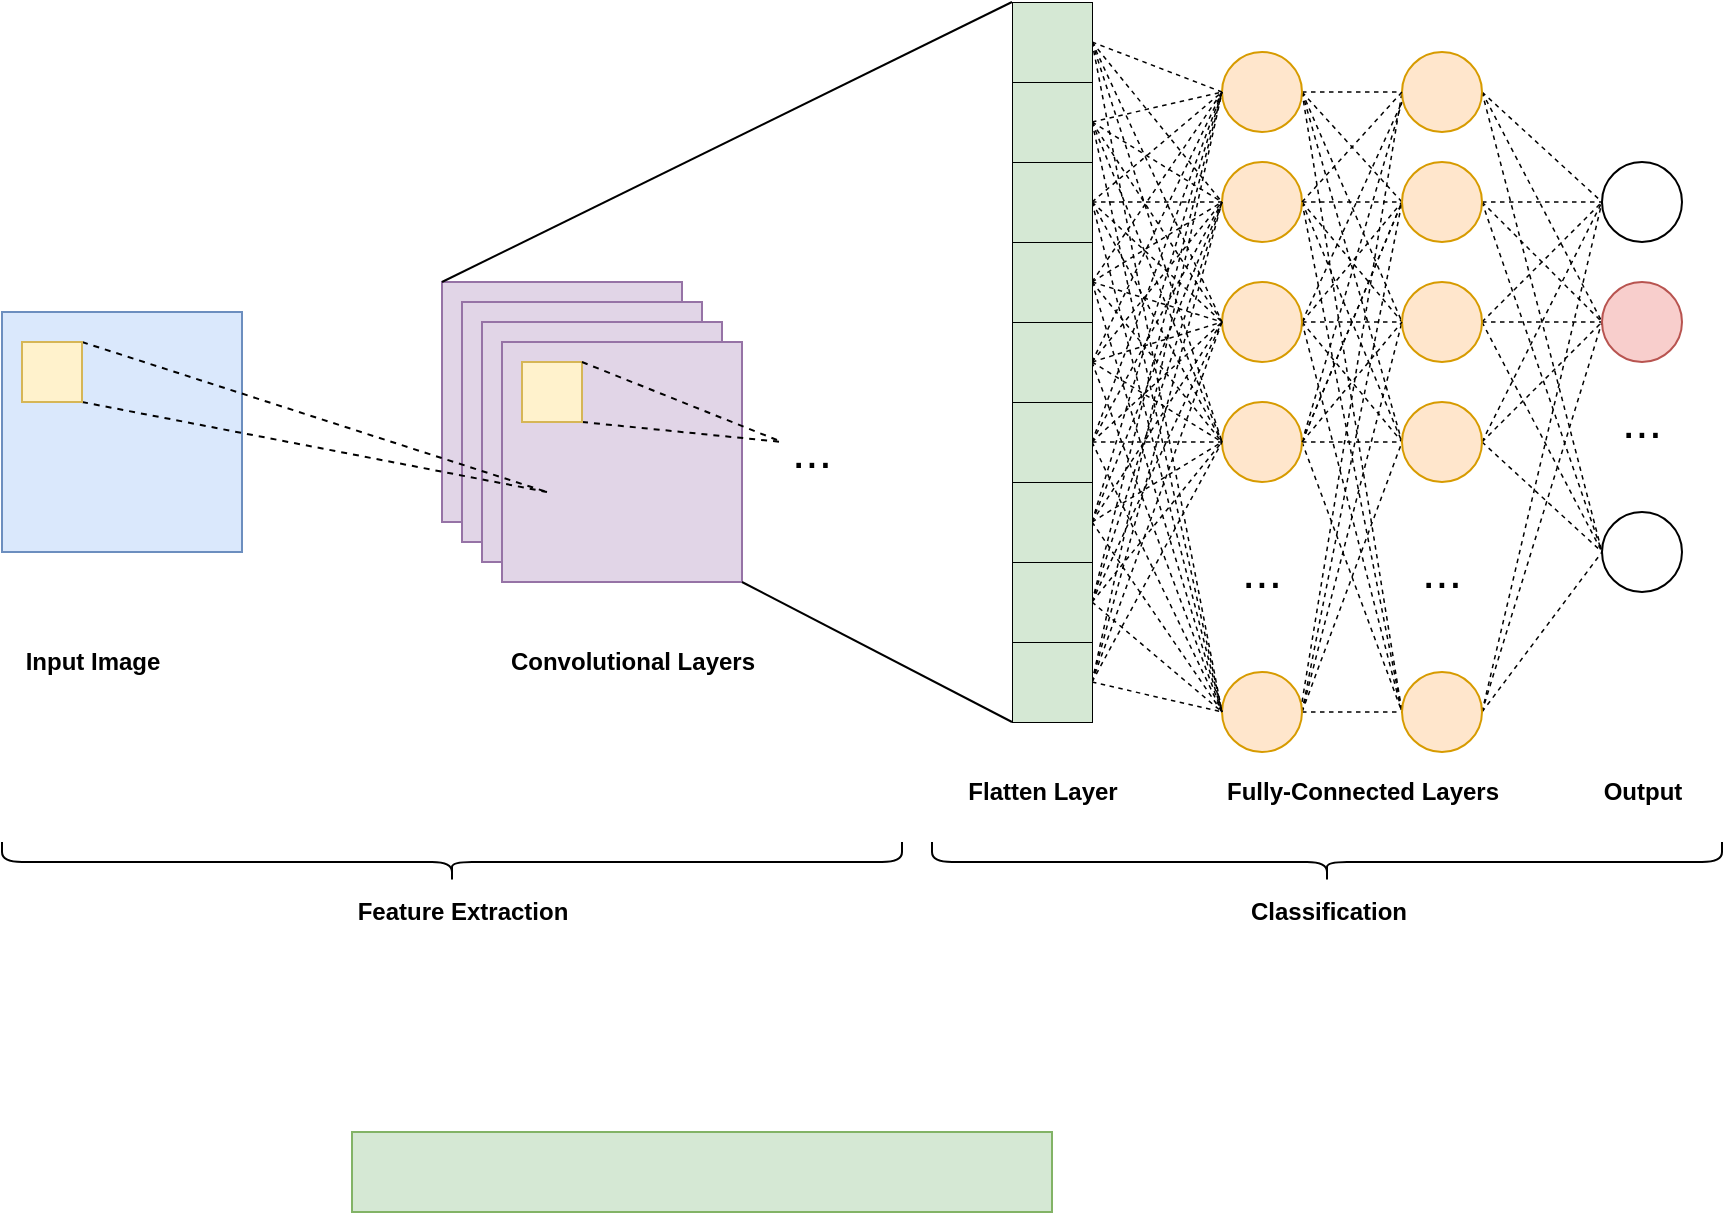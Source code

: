 <mxfile version="26.2.14">
  <diagram name="Page-1" id="58cdce13-f638-feb5-8d6f-7d28b1aa9fa0">
    <mxGraphModel dx="827" dy="504" grid="1" gridSize="10" guides="1" tooltips="1" connect="1" arrows="1" fold="1" page="1" pageScale="1" pageWidth="1100" pageHeight="850" background="none" math="0" shadow="0">
      <root>
        <mxCell id="0" />
        <mxCell id="1" parent="0" />
        <mxCell id="V81IX1mrLTwX6YYwE863-25" value="" style="whiteSpace=wrap;html=1;aspect=fixed;fillColor=#dae8fc;strokeColor=#6c8ebf;" parent="1" vertex="1">
          <mxGeometry x="40" y="235" width="120" height="120" as="geometry" />
        </mxCell>
        <mxCell id="V81IX1mrLTwX6YYwE863-35" value="" style="group" parent="1" vertex="1" connectable="0">
          <mxGeometry x="260" y="220" width="150" height="150" as="geometry" />
        </mxCell>
        <mxCell id="V81IX1mrLTwX6YYwE863-1" value="" style="whiteSpace=wrap;html=1;aspect=fixed;container=0;fillColor=#e1d5e7;strokeColor=#9673a6;" parent="V81IX1mrLTwX6YYwE863-35" vertex="1">
          <mxGeometry width="120" height="120" as="geometry" />
        </mxCell>
        <mxCell id="V81IX1mrLTwX6YYwE863-20" value="" style="whiteSpace=wrap;html=1;aspect=fixed;container=0;fillColor=#e1d5e7;strokeColor=#9673a6;" parent="V81IX1mrLTwX6YYwE863-35" vertex="1">
          <mxGeometry x="10" y="10" width="120" height="120" as="geometry" />
        </mxCell>
        <mxCell id="V81IX1mrLTwX6YYwE863-21" value="" style="whiteSpace=wrap;html=1;aspect=fixed;container=0;fillColor=#e1d5e7;strokeColor=#9673a6;" parent="V81IX1mrLTwX6YYwE863-35" vertex="1">
          <mxGeometry x="20" y="20" width="120" height="120" as="geometry" />
        </mxCell>
        <mxCell id="V81IX1mrLTwX6YYwE863-22" value="" style="whiteSpace=wrap;html=1;aspect=fixed;container=0;fillColor=#e1d5e7;strokeColor=#9673a6;" parent="V81IX1mrLTwX6YYwE863-35" vertex="1">
          <mxGeometry x="30" y="30" width="120" height="120" as="geometry" />
        </mxCell>
        <mxCell id="suU34JVDOCkKy9SPnABo-31" style="rounded=0;orthogonalLoop=1;jettySize=auto;html=1;exitX=1;exitY=1;exitDx=0;exitDy=0;dashed=1;endArrow=none;startFill=0;" edge="1" parent="V81IX1mrLTwX6YYwE863-35" source="suU34JVDOCkKy9SPnABo-24">
          <mxGeometry relative="1" as="geometry">
            <mxPoint x="170" y="80" as="targetPoint" />
          </mxGeometry>
        </mxCell>
        <mxCell id="suU34JVDOCkKy9SPnABo-24" value="" style="whiteSpace=wrap;html=1;aspect=fixed;fillColor=#fff2cc;strokeColor=#d6b656;" vertex="1" parent="V81IX1mrLTwX6YYwE863-35">
          <mxGeometry x="40" y="40" width="30" height="30" as="geometry" />
        </mxCell>
        <mxCell id="suU34JVDOCkKy9SPnABo-26" value="&amp;nbsp;" style="text;html=1;align=center;verticalAlign=middle;whiteSpace=wrap;rounded=0;" vertex="1" parent="V81IX1mrLTwX6YYwE863-35">
          <mxGeometry x="52.5" y="90" width="55" height="30" as="geometry" />
        </mxCell>
        <mxCell id="V81IX1mrLTwX6YYwE863-55" style="rounded=0;orthogonalLoop=1;jettySize=auto;html=1;exitX=1;exitY=0.5;exitDx=0;exitDy=0;entryX=0;entryY=0.5;entryDx=0;entryDy=0;endArrow=none;startFill=0;endFill=0;dashed=1;fillColor=#ffe6cc;strokeColor=#000000;strokeWidth=0.75;" parent="1" source="V81IX1mrLTwX6YYwE863-38" target="V81IX1mrLTwX6YYwE863-49" edge="1">
          <mxGeometry relative="1" as="geometry" />
        </mxCell>
        <mxCell id="V81IX1mrLTwX6YYwE863-56" style="rounded=0;orthogonalLoop=1;jettySize=auto;html=1;exitX=1;exitY=0.5;exitDx=0;exitDy=0;entryX=0;entryY=0.5;entryDx=0;entryDy=0;endArrow=none;startFill=0;endFill=0;dashed=1;fillColor=#ffe6cc;strokeColor=#000000;strokeWidth=0.75;" parent="1" source="V81IX1mrLTwX6YYwE863-38" target="V81IX1mrLTwX6YYwE863-50" edge="1">
          <mxGeometry relative="1" as="geometry" />
        </mxCell>
        <mxCell id="V81IX1mrLTwX6YYwE863-80" style="rounded=0;orthogonalLoop=1;jettySize=auto;html=1;exitX=1;exitY=0.5;exitDx=0;exitDy=0;entryX=0;entryY=0.5;entryDx=0;entryDy=0;dashed=1;endArrow=none;startFill=0;fillColor=#ffe6cc;strokeColor=#000000;strokeWidth=0.75;" parent="1" source="V81IX1mrLTwX6YYwE863-38" target="V81IX1mrLTwX6YYwE863-51" edge="1">
          <mxGeometry relative="1" as="geometry" />
        </mxCell>
        <mxCell id="V81IX1mrLTwX6YYwE863-81" style="rounded=0;orthogonalLoop=1;jettySize=auto;html=1;exitX=1;exitY=0.5;exitDx=0;exitDy=0;entryX=0;entryY=0.5;entryDx=0;entryDy=0;dashed=1;endArrow=none;startFill=0;fillColor=#ffe6cc;strokeColor=#000000;strokeWidth=0.75;" parent="1" source="V81IX1mrLTwX6YYwE863-38" target="V81IX1mrLTwX6YYwE863-52" edge="1">
          <mxGeometry relative="1" as="geometry" />
        </mxCell>
        <mxCell id="V81IX1mrLTwX6YYwE863-82" style="rounded=0;orthogonalLoop=1;jettySize=auto;html=1;exitX=1;exitY=0.5;exitDx=0;exitDy=0;entryX=0;entryY=0.5;entryDx=0;entryDy=0;dashed=1;endArrow=none;startFill=0;fillColor=#ffe6cc;strokeColor=#000000;strokeWidth=0.75;" parent="1" source="V81IX1mrLTwX6YYwE863-38" target="V81IX1mrLTwX6YYwE863-53" edge="1">
          <mxGeometry relative="1" as="geometry" />
        </mxCell>
        <mxCell id="V81IX1mrLTwX6YYwE863-38" value="" style="ellipse;whiteSpace=wrap;html=1;aspect=fixed;fillColor=#ffe6cc;strokeColor=#d79b00;" parent="1" vertex="1">
          <mxGeometry x="650" y="105" width="40" height="40" as="geometry" />
        </mxCell>
        <mxCell id="V81IX1mrLTwX6YYwE863-57" style="rounded=0;orthogonalLoop=1;jettySize=auto;html=1;entryX=0;entryY=0.5;entryDx=0;entryDy=0;endArrow=none;startFill=0;endFill=0;dashed=1;fillColor=#ffe6cc;strokeColor=#000000;strokeWidth=0.75;" parent="1" source="V81IX1mrLTwX6YYwE863-40" target="V81IX1mrLTwX6YYwE863-50" edge="1">
          <mxGeometry relative="1" as="geometry" />
        </mxCell>
        <mxCell id="V81IX1mrLTwX6YYwE863-61" style="rounded=0;orthogonalLoop=1;jettySize=auto;html=1;entryX=0;entryY=0.5;entryDx=0;entryDy=0;endArrow=none;startFill=0;endFill=0;dashed=1;exitX=1;exitY=0.5;exitDx=0;exitDy=0;fillColor=#ffe6cc;strokeColor=#000000;strokeWidth=0.75;" parent="1" source="V81IX1mrLTwX6YYwE863-40" target="V81IX1mrLTwX6YYwE863-51" edge="1">
          <mxGeometry relative="1" as="geometry" />
        </mxCell>
        <mxCell id="V81IX1mrLTwX6YYwE863-78" style="rounded=0;orthogonalLoop=1;jettySize=auto;html=1;exitX=1;exitY=0.5;exitDx=0;exitDy=0;entryX=0;entryY=0.5;entryDx=0;entryDy=0;dashed=1;endArrow=none;startFill=0;fillColor=#ffe6cc;strokeColor=#000000;strokeWidth=0.75;" parent="1" source="V81IX1mrLTwX6YYwE863-40" target="V81IX1mrLTwX6YYwE863-52" edge="1">
          <mxGeometry relative="1" as="geometry" />
        </mxCell>
        <mxCell id="V81IX1mrLTwX6YYwE863-79" style="rounded=0;orthogonalLoop=1;jettySize=auto;html=1;exitX=1;exitY=0.5;exitDx=0;exitDy=0;entryX=0;entryY=0.5;entryDx=0;entryDy=0;dashed=1;endArrow=none;startFill=0;fillColor=#ffe6cc;strokeColor=#000000;strokeWidth=0.75;" parent="1" source="V81IX1mrLTwX6YYwE863-40" target="V81IX1mrLTwX6YYwE863-53" edge="1">
          <mxGeometry relative="1" as="geometry" />
        </mxCell>
        <mxCell id="V81IX1mrLTwX6YYwE863-40" value="" style="ellipse;whiteSpace=wrap;html=1;aspect=fixed;fillColor=#ffe6cc;strokeColor=#d79b00;" parent="1" vertex="1">
          <mxGeometry x="650" y="160" width="40" height="40" as="geometry" />
        </mxCell>
        <mxCell id="V81IX1mrLTwX6YYwE863-58" style="rounded=0;orthogonalLoop=1;jettySize=auto;html=1;entryX=0;entryY=0.5;entryDx=0;entryDy=0;endArrow=none;startFill=0;endFill=0;dashed=1;fillColor=#ffe6cc;strokeColor=#000000;strokeWidth=0.75;" parent="1" source="V81IX1mrLTwX6YYwE863-41" target="V81IX1mrLTwX6YYwE863-51" edge="1">
          <mxGeometry relative="1" as="geometry" />
        </mxCell>
        <mxCell id="V81IX1mrLTwX6YYwE863-63" style="rounded=0;orthogonalLoop=1;jettySize=auto;html=1;endArrow=none;startFill=0;exitX=1;exitY=0.5;exitDx=0;exitDy=0;endFill=0;dashed=1;fillColor=#ffe6cc;strokeColor=#000000;strokeWidth=0.75;" parent="1" source="V81IX1mrLTwX6YYwE863-41" edge="1">
          <mxGeometry relative="1" as="geometry">
            <mxPoint x="740.0" y="180" as="targetPoint" />
          </mxGeometry>
        </mxCell>
        <mxCell id="V81IX1mrLTwX6YYwE863-75" style="rounded=0;orthogonalLoop=1;jettySize=auto;html=1;exitX=1;exitY=0.5;exitDx=0;exitDy=0;entryX=0;entryY=0.5;entryDx=0;entryDy=0;endArrow=none;endFill=0;startFill=0;dashed=1;fillColor=#ffe6cc;strokeColor=#000000;strokeWidth=0.75;" parent="1" source="V81IX1mrLTwX6YYwE863-41" target="V81IX1mrLTwX6YYwE863-53" edge="1">
          <mxGeometry relative="1" as="geometry" />
        </mxCell>
        <mxCell id="V81IX1mrLTwX6YYwE863-76" style="rounded=0;orthogonalLoop=1;jettySize=auto;html=1;exitX=1;exitY=0.5;exitDx=0;exitDy=0;endArrow=none;endFill=0;startFill=0;dashed=1;fillColor=#ffe6cc;strokeColor=#000000;strokeWidth=0.75;" parent="1" source="V81IX1mrLTwX6YYwE863-41" edge="1">
          <mxGeometry relative="1" as="geometry">
            <mxPoint x="740" y="300" as="targetPoint" />
          </mxGeometry>
        </mxCell>
        <mxCell id="V81IX1mrLTwX6YYwE863-77" style="rounded=0;orthogonalLoop=1;jettySize=auto;html=1;exitX=1;exitY=0.5;exitDx=0;exitDy=0;endArrow=none;endFill=0;startFill=0;dashed=1;fillColor=#ffe6cc;strokeColor=#000000;strokeWidth=0.75;" parent="1" source="V81IX1mrLTwX6YYwE863-41" edge="1">
          <mxGeometry relative="1" as="geometry">
            <mxPoint x="740" y="130" as="targetPoint" />
          </mxGeometry>
        </mxCell>
        <mxCell id="V81IX1mrLTwX6YYwE863-41" value="" style="ellipse;whiteSpace=wrap;html=1;aspect=fixed;fillColor=#ffe6cc;strokeColor=#d79b00;" parent="1" vertex="1">
          <mxGeometry x="650" y="220" width="40" height="40" as="geometry" />
        </mxCell>
        <mxCell id="V81IX1mrLTwX6YYwE863-59" value="" style="rounded=0;orthogonalLoop=1;jettySize=auto;html=1;endArrow=none;startFill=0;endFill=0;dashed=1;fillColor=#ffe6cc;strokeColor=#000000;strokeWidth=0.75;" parent="1" source="V81IX1mrLTwX6YYwE863-44" target="V81IX1mrLTwX6YYwE863-52" edge="1">
          <mxGeometry relative="1" as="geometry" />
        </mxCell>
        <mxCell id="V81IX1mrLTwX6YYwE863-68" style="rounded=0;orthogonalLoop=1;jettySize=auto;html=1;exitX=1;exitY=0.5;exitDx=0;exitDy=0;entryX=0;entryY=0.5;entryDx=0;entryDy=0;endArrow=none;startFill=0;endFill=0;dashed=1;fillColor=#ffe6cc;strokeColor=#000000;strokeWidth=0.75;" parent="1" source="V81IX1mrLTwX6YYwE863-44" target="V81IX1mrLTwX6YYwE863-53" edge="1">
          <mxGeometry relative="1" as="geometry" />
        </mxCell>
        <mxCell id="V81IX1mrLTwX6YYwE863-70" style="rounded=0;orthogonalLoop=1;jettySize=auto;html=1;exitX=1;exitY=0.5;exitDx=0;exitDy=0;endArrow=none;startFill=0;endFill=0;dashed=1;fillColor=#ffe6cc;strokeColor=#000000;strokeWidth=0.75;" parent="1" source="V81IX1mrLTwX6YYwE863-44" edge="1">
          <mxGeometry relative="1" as="geometry">
            <mxPoint x="740" y="180" as="targetPoint" />
          </mxGeometry>
        </mxCell>
        <mxCell id="V81IX1mrLTwX6YYwE863-71" style="rounded=0;orthogonalLoop=1;jettySize=auto;html=1;exitX=1;exitY=0.5;exitDx=0;exitDy=0;endArrow=none;startFill=0;endFill=0;dashed=1;fillColor=#ffe6cc;strokeColor=#000000;strokeWidth=0.75;" parent="1" source="V81IX1mrLTwX6YYwE863-44" edge="1">
          <mxGeometry relative="1" as="geometry">
            <mxPoint x="740" y="130" as="targetPoint" />
          </mxGeometry>
        </mxCell>
        <mxCell id="V81IX1mrLTwX6YYwE863-73" style="rounded=0;orthogonalLoop=1;jettySize=auto;html=1;exitX=1;exitY=0.5;exitDx=0;exitDy=0;entryX=0;entryY=0.5;entryDx=0;entryDy=0;endArrow=none;endFill=0;startFill=0;dashed=1;fillColor=#ffe6cc;strokeColor=#000000;strokeWidth=0.75;" parent="1" source="V81IX1mrLTwX6YYwE863-44" target="V81IX1mrLTwX6YYwE863-50" edge="1">
          <mxGeometry relative="1" as="geometry" />
        </mxCell>
        <mxCell id="V81IX1mrLTwX6YYwE863-44" value="" style="ellipse;whiteSpace=wrap;html=1;aspect=fixed;fillColor=#ffe6cc;strokeColor=#d79b00;" parent="1" vertex="1">
          <mxGeometry x="650" y="280" width="40" height="40" as="geometry" />
        </mxCell>
        <mxCell id="V81IX1mrLTwX6YYwE863-60" value="" style="rounded=0;orthogonalLoop=1;jettySize=auto;html=1;endArrow=none;startFill=0;endFill=0;dashed=1;fillColor=#ffe6cc;strokeColor=#000000;strokeWidth=0.75;" parent="1" source="V81IX1mrLTwX6YYwE863-47" target="V81IX1mrLTwX6YYwE863-53" edge="1">
          <mxGeometry relative="1" as="geometry" />
        </mxCell>
        <mxCell id="V81IX1mrLTwX6YYwE863-65" style="rounded=0;orthogonalLoop=1;jettySize=auto;html=1;entryX=0;entryY=0.5;entryDx=0;entryDy=0;endArrow=none;startFill=0;exitX=1;exitY=0.5;exitDx=0;exitDy=0;endFill=0;dashed=1;fillColor=#ffe6cc;strokeColor=#000000;strokeWidth=0.75;" parent="1" source="V81IX1mrLTwX6YYwE863-47" target="V81IX1mrLTwX6YYwE863-52" edge="1">
          <mxGeometry relative="1" as="geometry" />
        </mxCell>
        <mxCell id="V81IX1mrLTwX6YYwE863-66" style="rounded=0;orthogonalLoop=1;jettySize=auto;html=1;exitX=1;exitY=0.5;exitDx=0;exitDy=0;endArrow=none;startFill=0;endFill=0;dashed=1;fillColor=#ffe6cc;strokeColor=#000000;strokeWidth=0.75;" parent="1" source="V81IX1mrLTwX6YYwE863-47" edge="1">
          <mxGeometry relative="1" as="geometry">
            <mxPoint x="740.0" y="180" as="targetPoint" />
          </mxGeometry>
        </mxCell>
        <mxCell id="V81IX1mrLTwX6YYwE863-67" style="rounded=0;orthogonalLoop=1;jettySize=auto;html=1;entryX=0;entryY=0.5;entryDx=0;entryDy=0;endArrow=none;startFill=0;endFill=0;dashed=1;fillColor=#ffe6cc;strokeColor=#000000;strokeWidth=0.75;" parent="1" target="V81IX1mrLTwX6YYwE863-49" edge="1">
          <mxGeometry relative="1" as="geometry">
            <mxPoint x="690" y="430" as="sourcePoint" />
          </mxGeometry>
        </mxCell>
        <mxCell id="V81IX1mrLTwX6YYwE863-72" style="rounded=0;orthogonalLoop=1;jettySize=auto;html=1;exitX=1;exitY=0.5;exitDx=0;exitDy=0;entryX=0;entryY=0.5;entryDx=0;entryDy=0;endArrow=none;endFill=0;startFill=0;dashed=1;fillColor=#ffe6cc;strokeColor=#000000;strokeWidth=0.75;" parent="1" source="V81IX1mrLTwX6YYwE863-47" target="V81IX1mrLTwX6YYwE863-51" edge="1">
          <mxGeometry relative="1" as="geometry" />
        </mxCell>
        <mxCell id="V81IX1mrLTwX6YYwE863-47" value="" style="ellipse;whiteSpace=wrap;html=1;aspect=fixed;fillColor=#ffe6cc;strokeColor=#d79b00;" parent="1" vertex="1">
          <mxGeometry x="650" y="415" width="40" height="40" as="geometry" />
        </mxCell>
        <mxCell id="V81IX1mrLTwX6YYwE863-48" value="&lt;font style=&quot;font-size: 24px;&quot;&gt;...&lt;/font&gt;" style="text;html=1;align=center;verticalAlign=middle;whiteSpace=wrap;rounded=0;fillColor=none;strokeColor=none;" parent="1" vertex="1">
          <mxGeometry x="655" y="360" width="30" height="10" as="geometry" />
        </mxCell>
        <mxCell id="suU34JVDOCkKy9SPnABo-10" style="rounded=0;orthogonalLoop=1;jettySize=auto;html=1;exitX=1;exitY=0.5;exitDx=0;exitDy=0;entryX=0;entryY=0.5;entryDx=0;entryDy=0;dashed=1;endArrow=none;startFill=0;strokeWidth=0.75;" edge="1" parent="1" source="V81IX1mrLTwX6YYwE863-49" target="suU34JVDOCkKy9SPnABo-2">
          <mxGeometry relative="1" as="geometry" />
        </mxCell>
        <mxCell id="suU34JVDOCkKy9SPnABo-11" style="rounded=0;orthogonalLoop=1;jettySize=auto;html=1;exitX=1;exitY=0.5;exitDx=0;exitDy=0;entryX=0;entryY=0.5;entryDx=0;entryDy=0;dashed=1;endArrow=none;startFill=0;strokeWidth=0.75;" edge="1" parent="1" source="V81IX1mrLTwX6YYwE863-49" target="suU34JVDOCkKy9SPnABo-3">
          <mxGeometry relative="1" as="geometry" />
        </mxCell>
        <mxCell id="suU34JVDOCkKy9SPnABo-12" style="rounded=0;orthogonalLoop=1;jettySize=auto;html=1;exitX=1;exitY=0.5;exitDx=0;exitDy=0;entryX=0;entryY=0.5;entryDx=0;entryDy=0;dashed=1;endArrow=none;startFill=0;strokeWidth=0.75;" edge="1" parent="1" source="V81IX1mrLTwX6YYwE863-49" target="suU34JVDOCkKy9SPnABo-5">
          <mxGeometry relative="1" as="geometry" />
        </mxCell>
        <mxCell id="V81IX1mrLTwX6YYwE863-49" value="" style="ellipse;whiteSpace=wrap;html=1;aspect=fixed;fillColor=#ffe6cc;strokeColor=#d79b00;" parent="1" vertex="1">
          <mxGeometry x="740" y="105" width="40" height="40" as="geometry" />
        </mxCell>
        <mxCell id="suU34JVDOCkKy9SPnABo-13" style="rounded=0;orthogonalLoop=1;jettySize=auto;html=1;exitX=1;exitY=0.5;exitDx=0;exitDy=0;entryX=0;entryY=0.5;entryDx=0;entryDy=0;dashed=1;endArrow=none;startFill=0;strokeWidth=0.75;" edge="1" parent="1" source="V81IX1mrLTwX6YYwE863-50" target="suU34JVDOCkKy9SPnABo-2">
          <mxGeometry relative="1" as="geometry" />
        </mxCell>
        <mxCell id="suU34JVDOCkKy9SPnABo-14" style="rounded=0;orthogonalLoop=1;jettySize=auto;html=1;exitX=1;exitY=0.5;exitDx=0;exitDy=0;entryX=0;entryY=0.5;entryDx=0;entryDy=0;dashed=1;endArrow=none;startFill=0;strokeWidth=0.75;" edge="1" parent="1" source="V81IX1mrLTwX6YYwE863-50" target="suU34JVDOCkKy9SPnABo-3">
          <mxGeometry relative="1" as="geometry" />
        </mxCell>
        <mxCell id="suU34JVDOCkKy9SPnABo-15" style="rounded=0;orthogonalLoop=1;jettySize=auto;html=1;exitX=1;exitY=0.5;exitDx=0;exitDy=0;entryX=0;entryY=0.5;entryDx=0;entryDy=0;dashed=1;endArrow=none;startFill=0;strokeWidth=0.75;" edge="1" parent="1" source="V81IX1mrLTwX6YYwE863-50" target="suU34JVDOCkKy9SPnABo-5">
          <mxGeometry relative="1" as="geometry" />
        </mxCell>
        <mxCell id="V81IX1mrLTwX6YYwE863-50" value="" style="ellipse;whiteSpace=wrap;html=1;aspect=fixed;fillColor=#ffe6cc;strokeColor=#d79b00;" parent="1" vertex="1">
          <mxGeometry x="740" y="160" width="40" height="40" as="geometry" />
        </mxCell>
        <mxCell id="suU34JVDOCkKy9SPnABo-16" style="rounded=0;orthogonalLoop=1;jettySize=auto;html=1;exitX=1;exitY=0.5;exitDx=0;exitDy=0;entryX=0;entryY=0.5;entryDx=0;entryDy=0;dashed=1;endArrow=none;startFill=0;strokeWidth=0.75;" edge="1" parent="1" source="V81IX1mrLTwX6YYwE863-51" target="suU34JVDOCkKy9SPnABo-2">
          <mxGeometry relative="1" as="geometry" />
        </mxCell>
        <mxCell id="suU34JVDOCkKy9SPnABo-17" style="rounded=0;orthogonalLoop=1;jettySize=auto;html=1;exitX=1;exitY=0.5;exitDx=0;exitDy=0;entryX=0;entryY=0.5;entryDx=0;entryDy=0;dashed=1;endArrow=none;startFill=0;strokeWidth=0.75;" edge="1" parent="1" source="V81IX1mrLTwX6YYwE863-51" target="suU34JVDOCkKy9SPnABo-3">
          <mxGeometry relative="1" as="geometry" />
        </mxCell>
        <mxCell id="suU34JVDOCkKy9SPnABo-18" style="rounded=0;orthogonalLoop=1;jettySize=auto;html=1;exitX=1;exitY=0.5;exitDx=0;exitDy=0;entryX=0;entryY=0.5;entryDx=0;entryDy=0;dashed=1;endArrow=none;startFill=0;strokeWidth=0.75;" edge="1" parent="1" source="V81IX1mrLTwX6YYwE863-51" target="suU34JVDOCkKy9SPnABo-5">
          <mxGeometry relative="1" as="geometry" />
        </mxCell>
        <mxCell id="V81IX1mrLTwX6YYwE863-51" value="" style="ellipse;whiteSpace=wrap;html=1;aspect=fixed;fillColor=#ffe6cc;strokeColor=#d79b00;" parent="1" vertex="1">
          <mxGeometry x="740" y="220" width="40" height="40" as="geometry" />
        </mxCell>
        <mxCell id="suU34JVDOCkKy9SPnABo-19" style="rounded=0;orthogonalLoop=1;jettySize=auto;html=1;exitX=1;exitY=0.5;exitDx=0;exitDy=0;entryX=0;entryY=0.5;entryDx=0;entryDy=0;dashed=1;endArrow=none;startFill=0;strokeWidth=0.75;" edge="1" parent="1" source="V81IX1mrLTwX6YYwE863-52" target="suU34JVDOCkKy9SPnABo-5">
          <mxGeometry relative="1" as="geometry" />
        </mxCell>
        <mxCell id="suU34JVDOCkKy9SPnABo-20" style="rounded=0;orthogonalLoop=1;jettySize=auto;html=1;exitX=1;exitY=0.5;exitDx=0;exitDy=0;entryX=0;entryY=0.5;entryDx=0;entryDy=0;dashed=1;endArrow=none;startFill=0;strokeWidth=0.75;" edge="1" parent="1" source="V81IX1mrLTwX6YYwE863-52" target="suU34JVDOCkKy9SPnABo-3">
          <mxGeometry relative="1" as="geometry" />
        </mxCell>
        <mxCell id="suU34JVDOCkKy9SPnABo-21" style="rounded=0;orthogonalLoop=1;jettySize=auto;html=1;exitX=1;exitY=0.5;exitDx=0;exitDy=0;entryX=0;entryY=0.5;entryDx=0;entryDy=0;dashed=1;endArrow=none;startFill=0;strokeWidth=0.75;" edge="1" parent="1" source="V81IX1mrLTwX6YYwE863-52" target="suU34JVDOCkKy9SPnABo-2">
          <mxGeometry relative="1" as="geometry" />
        </mxCell>
        <mxCell id="V81IX1mrLTwX6YYwE863-52" value="" style="ellipse;whiteSpace=wrap;html=1;aspect=fixed;fillColor=#ffe6cc;strokeColor=#d79b00;" parent="1" vertex="1">
          <mxGeometry x="740" y="280" width="40" height="40" as="geometry" />
        </mxCell>
        <mxCell id="suU34JVDOCkKy9SPnABo-105" style="rounded=0;orthogonalLoop=1;jettySize=auto;html=1;exitX=1;exitY=0.5;exitDx=0;exitDy=0;entryX=0;entryY=0.5;entryDx=0;entryDy=0;dashed=1;strokeWidth=0.75;endArrow=none;startFill=0;" edge="1" parent="1" source="V81IX1mrLTwX6YYwE863-53" target="suU34JVDOCkKy9SPnABo-2">
          <mxGeometry relative="1" as="geometry" />
        </mxCell>
        <mxCell id="suU34JVDOCkKy9SPnABo-106" style="rounded=0;orthogonalLoop=1;jettySize=auto;html=1;exitX=1;exitY=0.5;exitDx=0;exitDy=0;entryX=0;entryY=0.5;entryDx=0;entryDy=0;dashed=1;strokeWidth=0.75;endArrow=none;startFill=0;" edge="1" parent="1" source="V81IX1mrLTwX6YYwE863-53" target="suU34JVDOCkKy9SPnABo-3">
          <mxGeometry relative="1" as="geometry" />
        </mxCell>
        <mxCell id="suU34JVDOCkKy9SPnABo-107" style="rounded=0;orthogonalLoop=1;jettySize=auto;html=1;exitX=1;exitY=0.5;exitDx=0;exitDy=0;entryX=0;entryY=0.5;entryDx=0;entryDy=0;dashed=1;strokeWidth=0.75;endArrow=none;startFill=0;" edge="1" parent="1" source="V81IX1mrLTwX6YYwE863-53" target="suU34JVDOCkKy9SPnABo-5">
          <mxGeometry relative="1" as="geometry" />
        </mxCell>
        <mxCell id="V81IX1mrLTwX6YYwE863-53" value="" style="ellipse;whiteSpace=wrap;html=1;aspect=fixed;fillColor=#ffe6cc;strokeColor=#d79b00;" parent="1" vertex="1">
          <mxGeometry x="740" y="415" width="40" height="40" as="geometry" />
        </mxCell>
        <mxCell id="V81IX1mrLTwX6YYwE863-54" value="&lt;font style=&quot;font-size: 24px;&quot;&gt;...&lt;/font&gt;" style="text;html=1;align=center;verticalAlign=middle;whiteSpace=wrap;rounded=0;fillColor=none;strokeColor=none;" parent="1" vertex="1">
          <mxGeometry x="745" y="360" width="30" height="10" as="geometry" />
        </mxCell>
        <mxCell id="V81IX1mrLTwX6YYwE863-62" style="rounded=0;orthogonalLoop=1;jettySize=auto;html=1;entryX=0;entryY=0.5;entryDx=0;entryDy=0;endArrow=none;startFill=0;endFill=0;dashed=1;exitX=1;exitY=0.5;exitDx=0;exitDy=0;fillColor=#ffe6cc;strokeColor=#000000;strokeWidth=0.75;" parent="1" source="V81IX1mrLTwX6YYwE863-40" target="V81IX1mrLTwX6YYwE863-49" edge="1">
          <mxGeometry relative="1" as="geometry" />
        </mxCell>
        <mxCell id="V81IX1mrLTwX6YYwE863-64" style="rounded=0;orthogonalLoop=1;jettySize=auto;html=1;entryX=0;entryY=0.5;entryDx=0;entryDy=0;exitX=1;exitY=0.5;exitDx=0;exitDy=0;endArrow=none;startFill=0;endFill=0;dashed=1;fillColor=#ffe6cc;strokeColor=#000000;strokeWidth=0.75;" parent="1" source="V81IX1mrLTwX6YYwE863-44" target="V81IX1mrLTwX6YYwE863-51" edge="1">
          <mxGeometry relative="1" as="geometry" />
        </mxCell>
        <mxCell id="suU34JVDOCkKy9SPnABo-2" value="" style="ellipse;whiteSpace=wrap;html=1;aspect=fixed;" vertex="1" parent="1">
          <mxGeometry x="840" y="160" width="40" height="40" as="geometry" />
        </mxCell>
        <mxCell id="suU34JVDOCkKy9SPnABo-3" value="" style="ellipse;whiteSpace=wrap;html=1;aspect=fixed;fillColor=#f8cecc;strokeColor=#b85450;" vertex="1" parent="1">
          <mxGeometry x="840" y="220" width="40" height="40" as="geometry" />
        </mxCell>
        <mxCell id="suU34JVDOCkKy9SPnABo-5" value="" style="ellipse;whiteSpace=wrap;html=1;aspect=fixed;" vertex="1" parent="1">
          <mxGeometry x="840" y="335" width="40" height="40" as="geometry" />
        </mxCell>
        <mxCell id="suU34JVDOCkKy9SPnABo-9" value="&lt;font style=&quot;font-size: 24px;&quot;&gt;...&lt;/font&gt;" style="text;html=1;align=center;verticalAlign=middle;whiteSpace=wrap;rounded=0;" vertex="1" parent="1">
          <mxGeometry x="845" y="285" width="30" height="10" as="geometry" />
        </mxCell>
        <mxCell id="suU34JVDOCkKy9SPnABo-22" value="&lt;font style=&quot;font-size: 24px;&quot;&gt;...&lt;/font&gt;" style="text;html=1;align=center;verticalAlign=middle;whiteSpace=wrap;rounded=0;" vertex="1" parent="1">
          <mxGeometry x="430" y="300" width="30" height="10" as="geometry" />
        </mxCell>
        <mxCell id="suU34JVDOCkKy9SPnABo-28" style="rounded=0;orthogonalLoop=1;jettySize=auto;html=1;exitX=1;exitY=0;exitDx=0;exitDy=0;entryX=0;entryY=0.5;entryDx=0;entryDy=0;endArrow=none;startFill=0;dashed=1;" edge="1" parent="1" source="suU34JVDOCkKy9SPnABo-23" target="suU34JVDOCkKy9SPnABo-26">
          <mxGeometry relative="1" as="geometry" />
        </mxCell>
        <mxCell id="suU34JVDOCkKy9SPnABo-29" style="rounded=0;orthogonalLoop=1;jettySize=auto;html=1;exitX=1;exitY=1;exitDx=0;exitDy=0;entryX=0;entryY=0.5;entryDx=0;entryDy=0;endArrow=none;startFill=0;dashed=1;" edge="1" parent="1" source="suU34JVDOCkKy9SPnABo-23" target="suU34JVDOCkKy9SPnABo-26">
          <mxGeometry relative="1" as="geometry" />
        </mxCell>
        <mxCell id="suU34JVDOCkKy9SPnABo-23" value="" style="whiteSpace=wrap;html=1;aspect=fixed;fillColor=#fff2cc;strokeColor=#d6b656;" vertex="1" parent="1">
          <mxGeometry x="50" y="250" width="30" height="30" as="geometry" />
        </mxCell>
        <mxCell id="suU34JVDOCkKy9SPnABo-30" style="rounded=0;orthogonalLoop=1;jettySize=auto;html=1;exitX=1;exitY=0;exitDx=0;exitDy=0;entryX=0;entryY=0;entryDx=0;entryDy=0;dashed=1;endArrow=none;startFill=0;" edge="1" parent="1" source="suU34JVDOCkKy9SPnABo-24" target="suU34JVDOCkKy9SPnABo-22">
          <mxGeometry relative="1" as="geometry" />
        </mxCell>
        <mxCell id="suU34JVDOCkKy9SPnABo-32" value="&lt;b&gt;Input Image&lt;/b&gt;" style="text;html=1;align=center;verticalAlign=middle;resizable=0;points=[];autosize=1;strokeColor=none;fillColor=none;" vertex="1" parent="1">
          <mxGeometry x="40" y="395" width="90" height="30" as="geometry" />
        </mxCell>
        <mxCell id="suU34JVDOCkKy9SPnABo-33" value="&lt;b&gt;Convolutional Layers&lt;/b&gt;" style="text;html=1;align=center;verticalAlign=middle;resizable=0;points=[];autosize=1;strokeColor=none;fillColor=none;" vertex="1" parent="1">
          <mxGeometry x="280" y="395" width="150" height="30" as="geometry" />
        </mxCell>
        <mxCell id="suU34JVDOCkKy9SPnABo-34" value="&lt;b&gt;Flatten Layer&lt;/b&gt;" style="text;html=1;align=center;verticalAlign=middle;resizable=0;points=[];autosize=1;strokeColor=none;fillColor=none;" vertex="1" parent="1">
          <mxGeometry x="510" y="460" width="100" height="30" as="geometry" />
        </mxCell>
        <mxCell id="suU34JVDOCkKy9SPnABo-35" value="&lt;b&gt;Fully-Connected Layers&lt;/b&gt;" style="text;html=1;align=center;verticalAlign=middle;resizable=0;points=[];autosize=1;strokeColor=none;fillColor=none;" vertex="1" parent="1">
          <mxGeometry x="640" y="460" width="160" height="30" as="geometry" />
        </mxCell>
        <mxCell id="suU34JVDOCkKy9SPnABo-36" value="&lt;b&gt;Output&lt;/b&gt;" style="text;html=1;align=center;verticalAlign=middle;resizable=0;points=[];autosize=1;strokeColor=none;fillColor=none;" vertex="1" parent="1">
          <mxGeometry x="830" y="460" width="60" height="30" as="geometry" />
        </mxCell>
        <mxCell id="suU34JVDOCkKy9SPnABo-37" value="" style="shape=curlyBracket;whiteSpace=wrap;html=1;rounded=1;labelPosition=left;verticalLabelPosition=middle;align=right;verticalAlign=middle;rotation=-90;fontStyle=0" vertex="1" parent="1">
          <mxGeometry x="255" y="285" width="20" height="450" as="geometry" />
        </mxCell>
        <mxCell id="suU34JVDOCkKy9SPnABo-39" value="&lt;b&gt;Feature Extraction&lt;/b&gt;" style="text;html=1;align=center;verticalAlign=middle;resizable=0;points=[];autosize=1;strokeColor=none;fillColor=none;" vertex="1" parent="1">
          <mxGeometry x="205" y="520" width="130" height="30" as="geometry" />
        </mxCell>
        <mxCell id="suU34JVDOCkKy9SPnABo-40" value="" style="shape=curlyBracket;whiteSpace=wrap;html=1;rounded=1;labelPosition=left;verticalLabelPosition=middle;align=right;verticalAlign=middle;rotation=-90;fontStyle=0" vertex="1" parent="1">
          <mxGeometry x="692.5" y="312.5" width="20" height="395" as="geometry" />
        </mxCell>
        <mxCell id="suU34JVDOCkKy9SPnABo-41" value="&lt;b&gt;Classification&lt;/b&gt;" style="text;html=1;align=center;verticalAlign=middle;resizable=0;points=[];autosize=1;strokeColor=none;fillColor=none;" vertex="1" parent="1">
          <mxGeometry x="652.5" y="520" width="100" height="30" as="geometry" />
        </mxCell>
        <mxCell id="suU34JVDOCkKy9SPnABo-45" value="" style="rounded=0;whiteSpace=wrap;html=1;fillColor=#d5e8d4;strokeColor=#82b366;rotation=90;" vertex="1" parent="1">
          <mxGeometry x="370" y="490" width="40" height="350" as="geometry" />
        </mxCell>
        <mxCell id="suU34JVDOCkKy9SPnABo-55" value="" style="group;fillColor=#d5e8d4;strokeColor=#000000;container=0;rotation=-90;strokeWidth=0.5;" vertex="1" connectable="0" parent="1">
          <mxGeometry x="385" y="240" width="360" height="40" as="geometry" />
        </mxCell>
        <mxCell id="suU34JVDOCkKy9SPnABo-100" style="rounded=0;orthogonalLoop=1;jettySize=auto;html=1;exitX=0.5;exitY=1;exitDx=0;exitDy=0;entryX=0;entryY=0.5;entryDx=0;entryDy=0;dashed=1;endArrow=none;startFill=0;strokeWidth=0.75;" edge="1" parent="1" source="suU34JVDOCkKy9SPnABo-46" target="V81IX1mrLTwX6YYwE863-38">
          <mxGeometry relative="1" as="geometry" />
        </mxCell>
        <mxCell id="suU34JVDOCkKy9SPnABo-101" style="rounded=0;orthogonalLoop=1;jettySize=auto;html=1;exitX=0.5;exitY=1;exitDx=0;exitDy=0;entryX=0;entryY=0.5;entryDx=0;entryDy=0;dashed=1;endArrow=none;startFill=0;strokeWidth=0.75;" edge="1" parent="1" source="suU34JVDOCkKy9SPnABo-46" target="V81IX1mrLTwX6YYwE863-40">
          <mxGeometry relative="1" as="geometry" />
        </mxCell>
        <mxCell id="suU34JVDOCkKy9SPnABo-102" style="rounded=0;orthogonalLoop=1;jettySize=auto;html=1;exitX=0.5;exitY=1;exitDx=0;exitDy=0;entryX=0;entryY=0.5;entryDx=0;entryDy=0;dashed=1;endArrow=none;startFill=0;strokeWidth=0.75;" edge="1" parent="1" source="suU34JVDOCkKy9SPnABo-46" target="V81IX1mrLTwX6YYwE863-41">
          <mxGeometry relative="1" as="geometry" />
        </mxCell>
        <mxCell id="suU34JVDOCkKy9SPnABo-103" style="rounded=0;orthogonalLoop=1;jettySize=auto;html=1;exitX=0.5;exitY=1;exitDx=0;exitDy=0;entryX=0;entryY=0.5;entryDx=0;entryDy=0;dashed=1;endArrow=none;startFill=0;strokeWidth=0.75;" edge="1" parent="1" source="suU34JVDOCkKy9SPnABo-46" target="V81IX1mrLTwX6YYwE863-44">
          <mxGeometry relative="1" as="geometry" />
        </mxCell>
        <mxCell id="suU34JVDOCkKy9SPnABo-104" style="rounded=0;orthogonalLoop=1;jettySize=auto;html=1;exitX=0.5;exitY=1;exitDx=0;exitDy=0;entryX=0;entryY=0.5;entryDx=0;entryDy=0;dashed=1;endArrow=none;startFill=0;strokeWidth=0.75;" edge="1" parent="1" source="suU34JVDOCkKy9SPnABo-46" target="V81IX1mrLTwX6YYwE863-47">
          <mxGeometry relative="1" as="geometry" />
        </mxCell>
        <mxCell id="suU34JVDOCkKy9SPnABo-46" value="" style="whiteSpace=wrap;html=1;aspect=fixed;fillColor=#d5e8d4;strokeColor=#000000;rotation=-90;strokeWidth=0.5;container=0;" vertex="1" parent="1">
          <mxGeometry x="545" y="400" width="40" height="40" as="geometry" />
        </mxCell>
        <mxCell id="suU34JVDOCkKy9SPnABo-90" style="rounded=0;orthogonalLoop=1;jettySize=auto;html=1;exitX=0.5;exitY=1;exitDx=0;exitDy=0;entryX=0;entryY=0.5;entryDx=0;entryDy=0;dashed=1;endArrow=none;startFill=0;strokeWidth=0.75;" edge="1" parent="1" source="suU34JVDOCkKy9SPnABo-47" target="V81IX1mrLTwX6YYwE863-38">
          <mxGeometry relative="1" as="geometry" />
        </mxCell>
        <mxCell id="suU34JVDOCkKy9SPnABo-91" style="rounded=0;orthogonalLoop=1;jettySize=auto;html=1;exitX=0.5;exitY=1;exitDx=0;exitDy=0;entryX=0;entryY=0.5;entryDx=0;entryDy=0;dashed=1;endArrow=none;startFill=0;strokeWidth=0.75;" edge="1" parent="1" source="suU34JVDOCkKy9SPnABo-47" target="V81IX1mrLTwX6YYwE863-40">
          <mxGeometry relative="1" as="geometry" />
        </mxCell>
        <mxCell id="suU34JVDOCkKy9SPnABo-92" style="rounded=0;orthogonalLoop=1;jettySize=auto;html=1;exitX=0.5;exitY=1;exitDx=0;exitDy=0;entryX=0;entryY=0.5;entryDx=0;entryDy=0;dashed=1;endArrow=none;startFill=0;strokeWidth=0.75;" edge="1" parent="1" source="suU34JVDOCkKy9SPnABo-47" target="V81IX1mrLTwX6YYwE863-41">
          <mxGeometry relative="1" as="geometry" />
        </mxCell>
        <mxCell id="suU34JVDOCkKy9SPnABo-93" style="rounded=0;orthogonalLoop=1;jettySize=auto;html=1;exitX=0.5;exitY=1;exitDx=0;exitDy=0;entryX=0;entryY=0.5;entryDx=0;entryDy=0;dashed=1;endArrow=none;startFill=0;strokeWidth=0.75;" edge="1" parent="1" source="suU34JVDOCkKy9SPnABo-47" target="V81IX1mrLTwX6YYwE863-44">
          <mxGeometry relative="1" as="geometry" />
        </mxCell>
        <mxCell id="suU34JVDOCkKy9SPnABo-94" style="rounded=0;orthogonalLoop=1;jettySize=auto;html=1;exitX=0.5;exitY=1;exitDx=0;exitDy=0;entryX=0;entryY=0.5;entryDx=0;entryDy=0;dashed=1;endArrow=none;startFill=0;strokeWidth=0.75;" edge="1" parent="1" source="suU34JVDOCkKy9SPnABo-47" target="V81IX1mrLTwX6YYwE863-47">
          <mxGeometry relative="1" as="geometry" />
        </mxCell>
        <mxCell id="suU34JVDOCkKy9SPnABo-47" value="" style="whiteSpace=wrap;html=1;aspect=fixed;fillColor=#d5e8d4;strokeColor=#000000;rotation=-90;strokeWidth=0.5;container=0;" vertex="1" parent="1">
          <mxGeometry x="545" y="320" width="40" height="40" as="geometry" />
        </mxCell>
        <mxCell id="suU34JVDOCkKy9SPnABo-95" style="rounded=0;orthogonalLoop=1;jettySize=auto;html=1;exitX=0.5;exitY=1;exitDx=0;exitDy=0;entryX=0;entryY=0.5;entryDx=0;entryDy=0;dashed=1;endArrow=none;startFill=0;strokeWidth=0.75;" edge="1" parent="1" source="suU34JVDOCkKy9SPnABo-48" target="V81IX1mrLTwX6YYwE863-38">
          <mxGeometry relative="1" as="geometry" />
        </mxCell>
        <mxCell id="suU34JVDOCkKy9SPnABo-96" style="rounded=0;orthogonalLoop=1;jettySize=auto;html=1;exitX=0.5;exitY=1;exitDx=0;exitDy=0;entryX=0;entryY=0.5;entryDx=0;entryDy=0;dashed=1;endArrow=none;startFill=0;strokeWidth=0.75;" edge="1" parent="1" source="suU34JVDOCkKy9SPnABo-48" target="V81IX1mrLTwX6YYwE863-40">
          <mxGeometry relative="1" as="geometry" />
        </mxCell>
        <mxCell id="suU34JVDOCkKy9SPnABo-97" style="rounded=0;orthogonalLoop=1;jettySize=auto;html=1;exitX=0.5;exitY=1;exitDx=0;exitDy=0;entryX=0;entryY=0.5;entryDx=0;entryDy=0;dashed=1;endArrow=none;startFill=0;strokeWidth=0.75;" edge="1" parent="1" source="suU34JVDOCkKy9SPnABo-48" target="V81IX1mrLTwX6YYwE863-41">
          <mxGeometry relative="1" as="geometry" />
        </mxCell>
        <mxCell id="suU34JVDOCkKy9SPnABo-98" style="rounded=0;orthogonalLoop=1;jettySize=auto;html=1;exitX=0.5;exitY=1;exitDx=0;exitDy=0;entryX=0;entryY=0.5;entryDx=0;entryDy=0;dashed=1;endArrow=none;startFill=0;strokeWidth=0.75;" edge="1" parent="1" source="suU34JVDOCkKy9SPnABo-48" target="V81IX1mrLTwX6YYwE863-44">
          <mxGeometry relative="1" as="geometry" />
        </mxCell>
        <mxCell id="suU34JVDOCkKy9SPnABo-99" style="rounded=0;orthogonalLoop=1;jettySize=auto;html=1;exitX=0.5;exitY=1;exitDx=0;exitDy=0;entryX=0;entryY=0.5;entryDx=0;entryDy=0;dashed=1;endArrow=none;startFill=0;strokeWidth=0.75;" edge="1" parent="1" source="suU34JVDOCkKy9SPnABo-48" target="V81IX1mrLTwX6YYwE863-47">
          <mxGeometry relative="1" as="geometry" />
        </mxCell>
        <mxCell id="suU34JVDOCkKy9SPnABo-48" value="" style="whiteSpace=wrap;html=1;aspect=fixed;fillColor=#d5e8d4;strokeColor=#000000;rotation=-90;strokeWidth=0.5;container=0;" vertex="1" parent="1">
          <mxGeometry x="545" y="360" width="40" height="40" as="geometry" />
        </mxCell>
        <mxCell id="suU34JVDOCkKy9SPnABo-85" style="rounded=0;orthogonalLoop=1;jettySize=auto;html=1;exitX=0.5;exitY=1;exitDx=0;exitDy=0;entryX=0;entryY=0.5;entryDx=0;entryDy=0;dashed=1;endArrow=none;startFill=0;strokeWidth=0.75;" edge="1" parent="1" source="suU34JVDOCkKy9SPnABo-49" target="V81IX1mrLTwX6YYwE863-38">
          <mxGeometry relative="1" as="geometry" />
        </mxCell>
        <mxCell id="suU34JVDOCkKy9SPnABo-86" style="rounded=0;orthogonalLoop=1;jettySize=auto;html=1;exitX=0.5;exitY=1;exitDx=0;exitDy=0;entryX=0;entryY=0.5;entryDx=0;entryDy=0;dashed=1;endArrow=none;startFill=0;strokeWidth=0.75;" edge="1" parent="1" source="suU34JVDOCkKy9SPnABo-49" target="V81IX1mrLTwX6YYwE863-40">
          <mxGeometry relative="1" as="geometry" />
        </mxCell>
        <mxCell id="suU34JVDOCkKy9SPnABo-87" style="rounded=0;orthogonalLoop=1;jettySize=auto;html=1;exitX=0.5;exitY=1;exitDx=0;exitDy=0;entryX=0;entryY=0.5;entryDx=0;entryDy=0;dashed=1;endArrow=none;startFill=0;strokeWidth=0.75;" edge="1" parent="1" source="suU34JVDOCkKy9SPnABo-49" target="V81IX1mrLTwX6YYwE863-41">
          <mxGeometry relative="1" as="geometry" />
        </mxCell>
        <mxCell id="suU34JVDOCkKy9SPnABo-88" style="rounded=0;orthogonalLoop=1;jettySize=auto;html=1;exitX=0.5;exitY=1;exitDx=0;exitDy=0;entryX=0;entryY=0.5;entryDx=0;entryDy=0;dashed=1;endArrow=none;startFill=0;strokeWidth=0.75;" edge="1" parent="1" source="suU34JVDOCkKy9SPnABo-49" target="V81IX1mrLTwX6YYwE863-44">
          <mxGeometry relative="1" as="geometry" />
        </mxCell>
        <mxCell id="suU34JVDOCkKy9SPnABo-89" style="rounded=0;orthogonalLoop=1;jettySize=auto;html=1;exitX=0.5;exitY=1;exitDx=0;exitDy=0;entryX=0;entryY=0.5;entryDx=0;entryDy=0;dashed=1;endArrow=none;startFill=0;strokeWidth=0.75;" edge="1" parent="1" source="suU34JVDOCkKy9SPnABo-49" target="V81IX1mrLTwX6YYwE863-47">
          <mxGeometry relative="1" as="geometry" />
        </mxCell>
        <mxCell id="suU34JVDOCkKy9SPnABo-49" value="" style="whiteSpace=wrap;html=1;aspect=fixed;fillColor=#d5e8d4;strokeColor=#000000;rotation=-90;strokeWidth=0.5;container=0;" vertex="1" parent="1">
          <mxGeometry x="545" y="280" width="40" height="40" as="geometry" />
        </mxCell>
        <mxCell id="suU34JVDOCkKy9SPnABo-80" style="rounded=0;orthogonalLoop=1;jettySize=auto;html=1;exitX=0.5;exitY=1;exitDx=0;exitDy=0;entryX=0;entryY=0.5;entryDx=0;entryDy=0;dashed=1;endArrow=none;startFill=0;strokeWidth=0.75;" edge="1" parent="1" source="suU34JVDOCkKy9SPnABo-50" target="V81IX1mrLTwX6YYwE863-38">
          <mxGeometry relative="1" as="geometry" />
        </mxCell>
        <mxCell id="suU34JVDOCkKy9SPnABo-81" style="rounded=0;orthogonalLoop=1;jettySize=auto;html=1;exitX=0.5;exitY=1;exitDx=0;exitDy=0;entryX=0;entryY=0.5;entryDx=0;entryDy=0;dashed=1;endArrow=none;startFill=0;strokeWidth=0.75;" edge="1" parent="1" source="suU34JVDOCkKy9SPnABo-50" target="V81IX1mrLTwX6YYwE863-40">
          <mxGeometry relative="1" as="geometry" />
        </mxCell>
        <mxCell id="suU34JVDOCkKy9SPnABo-82" style="rounded=0;orthogonalLoop=1;jettySize=auto;html=1;exitX=0.5;exitY=1;exitDx=0;exitDy=0;entryX=0;entryY=0.5;entryDx=0;entryDy=0;dashed=1;endArrow=none;startFill=0;strokeWidth=0.75;" edge="1" parent="1" source="suU34JVDOCkKy9SPnABo-50" target="V81IX1mrLTwX6YYwE863-41">
          <mxGeometry relative="1" as="geometry" />
        </mxCell>
        <mxCell id="suU34JVDOCkKy9SPnABo-83" style="rounded=0;orthogonalLoop=1;jettySize=auto;html=1;exitX=0.5;exitY=1;exitDx=0;exitDy=0;entryX=0;entryY=0.5;entryDx=0;entryDy=0;dashed=1;endArrow=none;startFill=0;strokeWidth=0.75;" edge="1" parent="1" source="suU34JVDOCkKy9SPnABo-50" target="V81IX1mrLTwX6YYwE863-44">
          <mxGeometry relative="1" as="geometry" />
        </mxCell>
        <mxCell id="suU34JVDOCkKy9SPnABo-84" style="rounded=0;orthogonalLoop=1;jettySize=auto;html=1;exitX=0.5;exitY=1;exitDx=0;exitDy=0;entryX=0;entryY=0.5;entryDx=0;entryDy=0;dashed=1;endArrow=none;startFill=0;strokeWidth=0.75;" edge="1" parent="1" source="suU34JVDOCkKy9SPnABo-50" target="V81IX1mrLTwX6YYwE863-47">
          <mxGeometry relative="1" as="geometry" />
        </mxCell>
        <mxCell id="suU34JVDOCkKy9SPnABo-50" value="" style="whiteSpace=wrap;html=1;aspect=fixed;fillColor=#d5e8d4;strokeColor=#000000;rotation=-90;strokeWidth=0.5;container=0;" vertex="1" parent="1">
          <mxGeometry x="545" y="240" width="40" height="40" as="geometry" />
        </mxCell>
        <mxCell id="suU34JVDOCkKy9SPnABo-75" style="rounded=0;orthogonalLoop=1;jettySize=auto;html=1;exitX=0.5;exitY=1;exitDx=0;exitDy=0;entryX=0;entryY=0.5;entryDx=0;entryDy=0;dashed=1;endArrow=none;startFill=0;strokeWidth=0.75;" edge="1" parent="1" source="suU34JVDOCkKy9SPnABo-51" target="V81IX1mrLTwX6YYwE863-38">
          <mxGeometry relative="1" as="geometry" />
        </mxCell>
        <mxCell id="suU34JVDOCkKy9SPnABo-76" style="rounded=0;orthogonalLoop=1;jettySize=auto;html=1;exitX=0.5;exitY=1;exitDx=0;exitDy=0;entryX=0;entryY=0.5;entryDx=0;entryDy=0;dashed=1;endArrow=none;startFill=0;strokeWidth=0.75;" edge="1" parent="1" source="suU34JVDOCkKy9SPnABo-51" target="V81IX1mrLTwX6YYwE863-40">
          <mxGeometry relative="1" as="geometry" />
        </mxCell>
        <mxCell id="suU34JVDOCkKy9SPnABo-77" style="rounded=0;orthogonalLoop=1;jettySize=auto;html=1;exitX=0.5;exitY=1;exitDx=0;exitDy=0;entryX=0;entryY=0.5;entryDx=0;entryDy=0;dashed=1;endArrow=none;startFill=0;strokeWidth=0.75;" edge="1" parent="1" source="suU34JVDOCkKy9SPnABo-51" target="V81IX1mrLTwX6YYwE863-41">
          <mxGeometry relative="1" as="geometry" />
        </mxCell>
        <mxCell id="suU34JVDOCkKy9SPnABo-78" style="rounded=0;orthogonalLoop=1;jettySize=auto;html=1;exitX=0.5;exitY=1;exitDx=0;exitDy=0;entryX=0;entryY=0.5;entryDx=0;entryDy=0;dashed=1;endArrow=none;startFill=0;strokeWidth=0.75;" edge="1" parent="1" source="suU34JVDOCkKy9SPnABo-51" target="V81IX1mrLTwX6YYwE863-44">
          <mxGeometry relative="1" as="geometry" />
        </mxCell>
        <mxCell id="suU34JVDOCkKy9SPnABo-79" style="rounded=0;orthogonalLoop=1;jettySize=auto;html=1;exitX=0.5;exitY=1;exitDx=0;exitDy=0;entryX=0;entryY=0.5;entryDx=0;entryDy=0;dashed=1;endArrow=none;startFill=0;strokeWidth=0.75;" edge="1" parent="1" source="suU34JVDOCkKy9SPnABo-51" target="V81IX1mrLTwX6YYwE863-47">
          <mxGeometry relative="1" as="geometry" />
        </mxCell>
        <mxCell id="suU34JVDOCkKy9SPnABo-51" value="" style="whiteSpace=wrap;html=1;aspect=fixed;fillColor=#d5e8d4;strokeColor=#000000;rotation=-90;strokeWidth=0.5;container=0;" vertex="1" parent="1">
          <mxGeometry x="545" y="200" width="40" height="40" as="geometry" />
        </mxCell>
        <mxCell id="suU34JVDOCkKy9SPnABo-70" style="rounded=0;orthogonalLoop=1;jettySize=auto;html=1;exitX=0.5;exitY=1;exitDx=0;exitDy=0;entryX=0;entryY=0.5;entryDx=0;entryDy=0;dashed=1;endArrow=none;startFill=0;strokeWidth=0.75;" edge="1" parent="1" source="suU34JVDOCkKy9SPnABo-52" target="V81IX1mrLTwX6YYwE863-38">
          <mxGeometry relative="1" as="geometry" />
        </mxCell>
        <mxCell id="suU34JVDOCkKy9SPnABo-71" style="rounded=0;orthogonalLoop=1;jettySize=auto;html=1;exitX=0.5;exitY=1;exitDx=0;exitDy=0;entryX=0;entryY=0.5;entryDx=0;entryDy=0;dashed=1;endArrow=none;startFill=0;strokeWidth=0.75;" edge="1" parent="1" source="suU34JVDOCkKy9SPnABo-52" target="V81IX1mrLTwX6YYwE863-40">
          <mxGeometry relative="1" as="geometry" />
        </mxCell>
        <mxCell id="suU34JVDOCkKy9SPnABo-72" style="rounded=0;orthogonalLoop=1;jettySize=auto;html=1;exitX=0.5;exitY=1;exitDx=0;exitDy=0;entryX=0;entryY=0.5;entryDx=0;entryDy=0;dashed=1;endArrow=none;startFill=0;strokeWidth=0.75;" edge="1" parent="1" source="suU34JVDOCkKy9SPnABo-52" target="V81IX1mrLTwX6YYwE863-41">
          <mxGeometry relative="1" as="geometry" />
        </mxCell>
        <mxCell id="suU34JVDOCkKy9SPnABo-73" style="rounded=0;orthogonalLoop=1;jettySize=auto;html=1;exitX=0.5;exitY=1;exitDx=0;exitDy=0;entryX=0;entryY=0.5;entryDx=0;entryDy=0;dashed=1;endArrow=none;startFill=0;strokeWidth=0.75;" edge="1" parent="1" source="suU34JVDOCkKy9SPnABo-52" target="V81IX1mrLTwX6YYwE863-44">
          <mxGeometry relative="1" as="geometry" />
        </mxCell>
        <mxCell id="suU34JVDOCkKy9SPnABo-74" style="rounded=0;orthogonalLoop=1;jettySize=auto;html=1;exitX=0.5;exitY=1;exitDx=0;exitDy=0;entryX=0;entryY=0.5;entryDx=0;entryDy=0;dashed=1;endArrow=none;startFill=0;strokeWidth=0.75;" edge="1" parent="1" source="suU34JVDOCkKy9SPnABo-52" target="V81IX1mrLTwX6YYwE863-47">
          <mxGeometry relative="1" as="geometry" />
        </mxCell>
        <mxCell id="suU34JVDOCkKy9SPnABo-52" value="" style="whiteSpace=wrap;html=1;aspect=fixed;fillColor=#d5e8d4;strokeColor=#000000;rotation=-90;strokeWidth=0.5;container=0;" vertex="1" parent="1">
          <mxGeometry x="545" y="160" width="40" height="40" as="geometry" />
        </mxCell>
        <mxCell id="suU34JVDOCkKy9SPnABo-64" style="rounded=0;orthogonalLoop=1;jettySize=auto;html=1;exitX=0.5;exitY=1;exitDx=0;exitDy=0;entryX=0;entryY=0.5;entryDx=0;entryDy=0;dashed=1;endArrow=none;startFill=0;strokeWidth=0.75;" edge="1" parent="1" source="suU34JVDOCkKy9SPnABo-53" target="V81IX1mrLTwX6YYwE863-38">
          <mxGeometry relative="1" as="geometry" />
        </mxCell>
        <mxCell id="suU34JVDOCkKy9SPnABo-65" style="rounded=0;orthogonalLoop=1;jettySize=auto;html=1;exitX=0.5;exitY=1;exitDx=0;exitDy=0;entryX=0;entryY=0.5;entryDx=0;entryDy=0;dashed=1;endArrow=none;startFill=0;strokeWidth=0.75;" edge="1" parent="1" source="suU34JVDOCkKy9SPnABo-53" target="V81IX1mrLTwX6YYwE863-40">
          <mxGeometry relative="1" as="geometry" />
        </mxCell>
        <mxCell id="suU34JVDOCkKy9SPnABo-67" style="rounded=0;orthogonalLoop=1;jettySize=auto;html=1;exitX=0.5;exitY=1;exitDx=0;exitDy=0;entryX=0;entryY=0.5;entryDx=0;entryDy=0;dashed=1;endArrow=none;startFill=0;strokeWidth=0.75;" edge="1" parent="1" source="suU34JVDOCkKy9SPnABo-53" target="V81IX1mrLTwX6YYwE863-41">
          <mxGeometry relative="1" as="geometry" />
        </mxCell>
        <mxCell id="suU34JVDOCkKy9SPnABo-68" style="rounded=0;orthogonalLoop=1;jettySize=auto;html=1;exitX=0.5;exitY=1;exitDx=0;exitDy=0;entryX=0;entryY=0.5;entryDx=0;entryDy=0;dashed=1;endArrow=none;startFill=0;strokeWidth=0.75;" edge="1" parent="1" source="suU34JVDOCkKy9SPnABo-53" target="V81IX1mrLTwX6YYwE863-44">
          <mxGeometry relative="1" as="geometry" />
        </mxCell>
        <mxCell id="suU34JVDOCkKy9SPnABo-69" style="rounded=0;orthogonalLoop=1;jettySize=auto;html=1;exitX=0.5;exitY=1;exitDx=0;exitDy=0;entryX=0;entryY=0.5;entryDx=0;entryDy=0;dashed=1;endArrow=none;startFill=0;strokeWidth=0.75;" edge="1" parent="1" source="suU34JVDOCkKy9SPnABo-53" target="V81IX1mrLTwX6YYwE863-47">
          <mxGeometry relative="1" as="geometry" />
        </mxCell>
        <mxCell id="suU34JVDOCkKy9SPnABo-53" value="" style="whiteSpace=wrap;html=1;aspect=fixed;fillColor=#d5e8d4;strokeColor=#000000;rotation=-90;strokeWidth=0.5;container=0;" vertex="1" parent="1">
          <mxGeometry x="545" y="120" width="40" height="40" as="geometry" />
        </mxCell>
        <mxCell id="suU34JVDOCkKy9SPnABo-59" style="rounded=0;orthogonalLoop=1;jettySize=auto;html=1;exitX=0.5;exitY=1;exitDx=0;exitDy=0;entryX=0;entryY=0.5;entryDx=0;entryDy=0;dashed=1;endArrow=none;startFill=0;strokeWidth=0.75;" edge="1" parent="1" source="suU34JVDOCkKy9SPnABo-54" target="V81IX1mrLTwX6YYwE863-38">
          <mxGeometry relative="1" as="geometry" />
        </mxCell>
        <mxCell id="suU34JVDOCkKy9SPnABo-60" style="rounded=0;orthogonalLoop=1;jettySize=auto;html=1;exitX=0.5;exitY=1;exitDx=0;exitDy=0;entryX=0;entryY=0.5;entryDx=0;entryDy=0;dashed=1;endArrow=none;startFill=0;strokeWidth=0.75;" edge="1" parent="1" source="suU34JVDOCkKy9SPnABo-54" target="V81IX1mrLTwX6YYwE863-40">
          <mxGeometry relative="1" as="geometry" />
        </mxCell>
        <mxCell id="suU34JVDOCkKy9SPnABo-61" style="rounded=0;orthogonalLoop=1;jettySize=auto;html=1;exitX=0.5;exitY=1;exitDx=0;exitDy=0;entryX=0;entryY=0.5;entryDx=0;entryDy=0;dashed=1;endArrow=none;startFill=0;strokeWidth=0.75;" edge="1" parent="1" source="suU34JVDOCkKy9SPnABo-54" target="V81IX1mrLTwX6YYwE863-41">
          <mxGeometry relative="1" as="geometry" />
        </mxCell>
        <mxCell id="suU34JVDOCkKy9SPnABo-62" style="rounded=0;orthogonalLoop=1;jettySize=auto;html=1;exitX=0.5;exitY=1;exitDx=0;exitDy=0;entryX=0;entryY=0.5;entryDx=0;entryDy=0;dashed=1;endArrow=none;startFill=0;strokeWidth=0.75;" edge="1" parent="1" source="suU34JVDOCkKy9SPnABo-54" target="V81IX1mrLTwX6YYwE863-44">
          <mxGeometry relative="1" as="geometry" />
        </mxCell>
        <mxCell id="suU34JVDOCkKy9SPnABo-63" style="rounded=0;orthogonalLoop=1;jettySize=auto;html=1;exitX=0.5;exitY=1;exitDx=0;exitDy=0;entryX=0;entryY=0.5;entryDx=0;entryDy=0;dashed=1;endArrow=none;startFill=0;strokeWidth=0.75;" edge="1" parent="1" source="suU34JVDOCkKy9SPnABo-54" target="V81IX1mrLTwX6YYwE863-47">
          <mxGeometry relative="1" as="geometry" />
        </mxCell>
        <mxCell id="suU34JVDOCkKy9SPnABo-54" value="" style="whiteSpace=wrap;html=1;aspect=fixed;fillColor=#d5e8d4;strokeColor=#000000;rotation=-90;strokeWidth=0.5;container=0;" vertex="1" parent="1">
          <mxGeometry x="545" y="80" width="40" height="40" as="geometry" />
        </mxCell>
        <mxCell id="suU34JVDOCkKy9SPnABo-57" style="rounded=0;orthogonalLoop=1;jettySize=auto;html=1;exitX=1;exitY=1;exitDx=0;exitDy=0;entryX=0;entryY=0;entryDx=0;entryDy=0;endArrow=none;startFill=0;" edge="1" parent="1" source="V81IX1mrLTwX6YYwE863-22" target="suU34JVDOCkKy9SPnABo-46">
          <mxGeometry relative="1" as="geometry" />
        </mxCell>
        <mxCell id="suU34JVDOCkKy9SPnABo-58" style="rounded=0;orthogonalLoop=1;jettySize=auto;html=1;exitX=0;exitY=0;exitDx=0;exitDy=0;entryX=1;entryY=0;entryDx=0;entryDy=0;endArrow=none;startFill=0;" edge="1" parent="1" source="V81IX1mrLTwX6YYwE863-1" target="suU34JVDOCkKy9SPnABo-54">
          <mxGeometry relative="1" as="geometry" />
        </mxCell>
      </root>
    </mxGraphModel>
  </diagram>
</mxfile>
